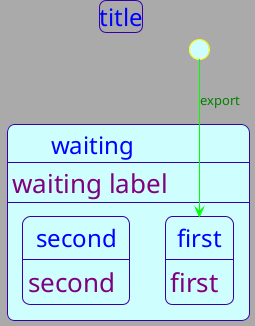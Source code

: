 {
  "sha1": "bzwpykf6e94f5i6iyf8lyf84vcqplgo",
  "insertion": {
    "when": "2024-05-30T20:48:22.192Z",
    "url": "https://github.com/plantuml/plantuml/issues/997",
    "user": "plantuml@gmail.com"
  }
}
@startuml
skin debug
title title

state waiting {
	state first : first 
	state second : second 
}
waiting : waiting label

[*] --> first : export
@enduml
